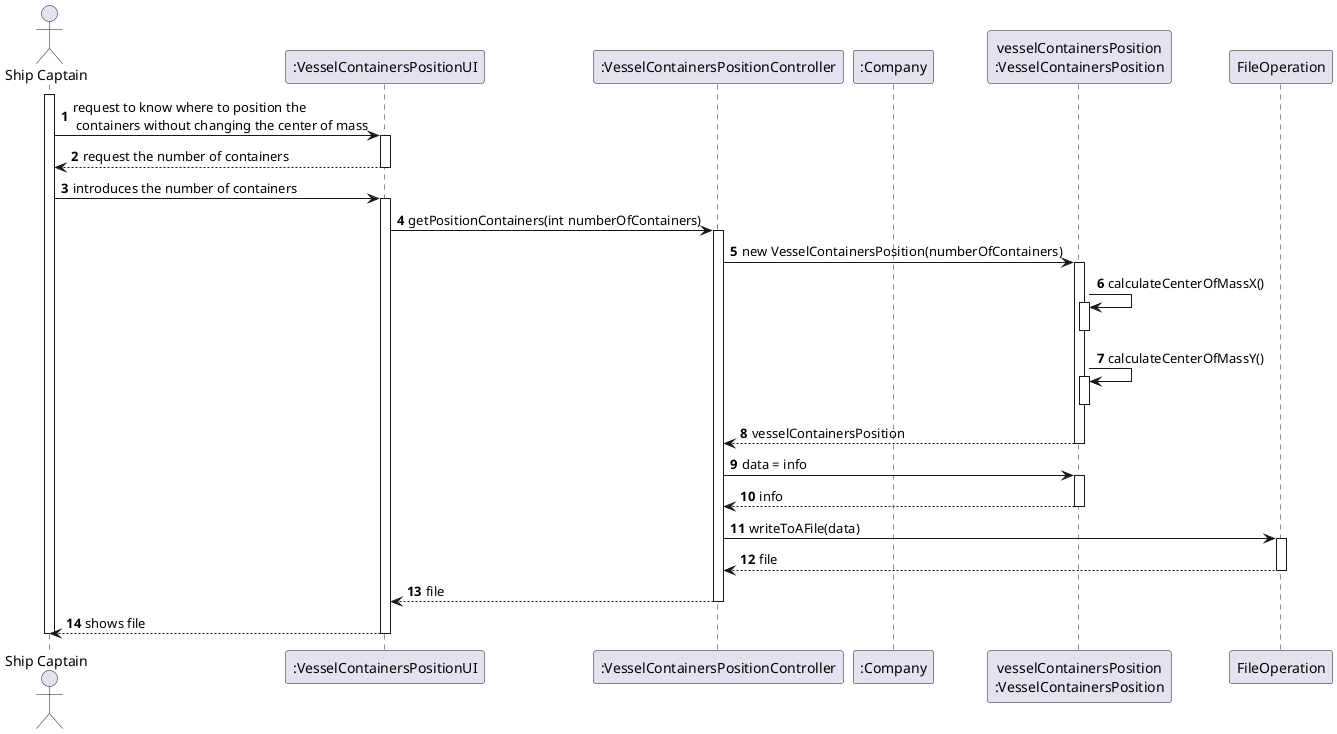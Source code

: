 @startuml
actor "Ship Captain" as Adm
participant ":VesselContainersPositionUI" as UI
participant ":VesselContainersPositionController" as controller
participant ":Company" as c
participant "vesselContainersPosition\n:VesselContainersPosition" as com
participant "FileOperation" as fo

autonumber

activate Adm

Adm -> UI: request to know where to position the\n containers without changing the center of mass

activate UI

Adm <-- UI: request the number of containers

deactivate UI

Adm -> UI: introduces the number of containers

activate UI

UI -> controller: getPositionContainers(int numberOfContainers)

activate controller

controller -> com: new VesselContainersPosition(numberOfContainers)

activate com

com -> com: calculateCenterOfMassX()

activate com

deactivate com

com -> com: calculateCenterOfMassY()

activate com

deactivate com

com --> controller: vesselContainersPosition

deactivate com

controller -> com: data = info

activate com

com --> controller: info

deactivate com

controller -> fo: writeToAFile(data)

activate fo

fo --> controller: file

deactivate fo

controller --> UI: file

deactivate controller

UI --> Adm: shows file

deactivate UI

deactivate Adm
@enduml